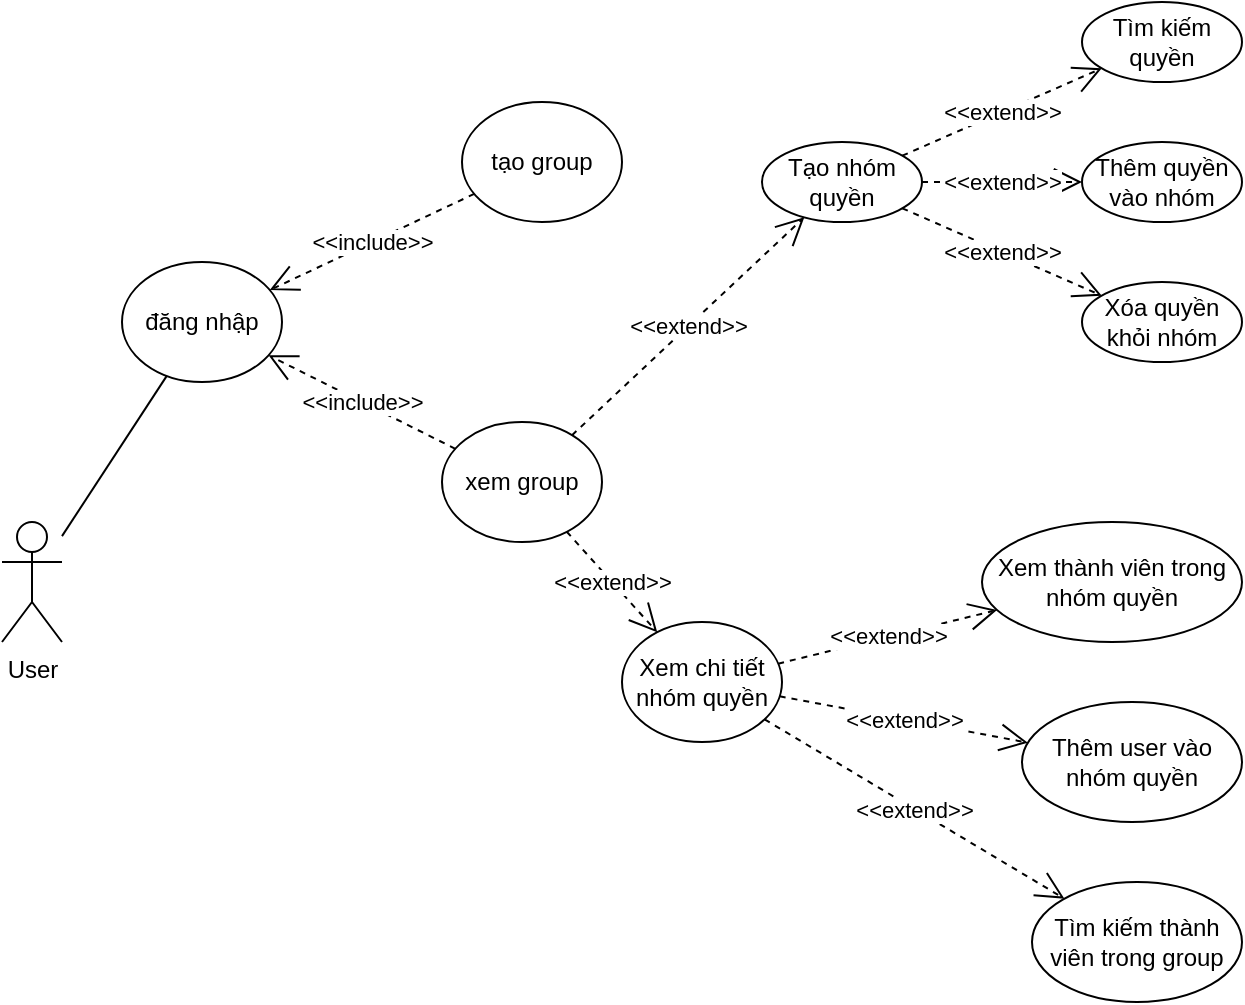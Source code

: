 <mxfile version="24.7.17">
  <diagram name="Page-1" id="amORR1UAQAAutwsOT3tN">
    <mxGraphModel dx="1290" dy="563" grid="1" gridSize="10" guides="1" tooltips="1" connect="1" arrows="1" fold="1" page="1" pageScale="1" pageWidth="850" pageHeight="1100" math="0" shadow="0">
      <root>
        <mxCell id="0" />
        <mxCell id="1" parent="0" />
        <mxCell id="Q4h5YGl_CawJlgQXMVtK-1" value="User" style="shape=umlActor;verticalLabelPosition=bottom;verticalAlign=top;html=1;outlineConnect=0;" vertex="1" parent="1">
          <mxGeometry x="60" y="280" width="30" height="60" as="geometry" />
        </mxCell>
        <mxCell id="Q4h5YGl_CawJlgQXMVtK-3" value="Tạo nhóm quyền" style="ellipse;whiteSpace=wrap;html=1;" vertex="1" parent="1">
          <mxGeometry x="440" y="90" width="80" height="40" as="geometry" />
        </mxCell>
        <mxCell id="Q4h5YGl_CawJlgQXMVtK-4" value="Xem chi tiết nhóm quyền" style="ellipse;whiteSpace=wrap;html=1;" vertex="1" parent="1">
          <mxGeometry x="370" y="330" width="80" height="60" as="geometry" />
        </mxCell>
        <mxCell id="Q4h5YGl_CawJlgQXMVtK-6" value="Thêm quyền vào nhóm" style="ellipse;whiteSpace=wrap;html=1;" vertex="1" parent="1">
          <mxGeometry x="600" y="90" width="80" height="40" as="geometry" />
        </mxCell>
        <mxCell id="Q4h5YGl_CawJlgQXMVtK-7" value="&amp;lt;&amp;lt;extend&amp;gt;&amp;gt;" style="endArrow=open;endSize=12;dashed=1;html=1;rounded=0;strokeColor=default;align=center;verticalAlign=middle;fontFamily=Helvetica;fontSize=11;fontColor=default;labelBackgroundColor=default;edgeStyle=none;" edge="1" parent="1" source="Q4h5YGl_CawJlgQXMVtK-3" target="Q4h5YGl_CawJlgQXMVtK-6">
          <mxGeometry width="160" relative="1" as="geometry">
            <mxPoint x="490" y="269" as="sourcePoint" />
            <mxPoint x="440" y="331" as="targetPoint" />
            <mxPoint as="offset" />
          </mxGeometry>
        </mxCell>
        <mxCell id="Q4h5YGl_CawJlgQXMVtK-8" value="&amp;lt;&amp;lt;extend&amp;gt;&amp;gt;" style="endArrow=open;endSize=12;dashed=1;html=1;rounded=0;strokeColor=default;align=center;verticalAlign=middle;fontFamily=Helvetica;fontSize=11;fontColor=default;labelBackgroundColor=default;edgeStyle=none;" edge="1" parent="1" source="Q4h5YGl_CawJlgQXMVtK-3" target="Q4h5YGl_CawJlgQXMVtK-9">
          <mxGeometry width="160" relative="1" as="geometry">
            <mxPoint x="458" y="163" as="sourcePoint" />
            <mxPoint x="543" y="147" as="targetPoint" />
            <mxPoint as="offset" />
          </mxGeometry>
        </mxCell>
        <mxCell id="Q4h5YGl_CawJlgQXMVtK-9" value="Xóa quyền khỏi nhóm" style="ellipse;whiteSpace=wrap;html=1;" vertex="1" parent="1">
          <mxGeometry x="600" y="160" width="80" height="40" as="geometry" />
        </mxCell>
        <mxCell id="Q4h5YGl_CawJlgQXMVtK-10" value="&amp;lt;&amp;lt;extend&amp;gt;&amp;gt;" style="endArrow=open;endSize=12;dashed=1;html=1;rounded=0;strokeColor=default;align=center;verticalAlign=middle;fontFamily=Helvetica;fontSize=11;fontColor=default;labelBackgroundColor=default;edgeStyle=none;" edge="1" parent="1" source="Q4h5YGl_CawJlgQXMVtK-3" target="Q4h5YGl_CawJlgQXMVtK-11">
          <mxGeometry width="160" relative="1" as="geometry">
            <mxPoint x="458" y="163" as="sourcePoint" />
            <mxPoint x="500" y="70" as="targetPoint" />
            <mxPoint as="offset" />
          </mxGeometry>
        </mxCell>
        <mxCell id="Q4h5YGl_CawJlgQXMVtK-11" value="Tìm kiếm quyền" style="ellipse;whiteSpace=wrap;html=1;" vertex="1" parent="1">
          <mxGeometry x="600" y="20" width="80" height="40" as="geometry" />
        </mxCell>
        <mxCell id="Q4h5YGl_CawJlgQXMVtK-13" value="Thêm user vào nhóm quyền" style="ellipse;whiteSpace=wrap;html=1;" vertex="1" parent="1">
          <mxGeometry x="570" y="370" width="110" height="60" as="geometry" />
        </mxCell>
        <mxCell id="Q4h5YGl_CawJlgQXMVtK-14" value="&amp;lt;&amp;lt;extend&amp;gt;&amp;gt;" style="endArrow=open;endSize=12;dashed=1;html=1;rounded=0;strokeColor=default;align=center;verticalAlign=middle;fontFamily=Helvetica;fontSize=11;fontColor=default;labelBackgroundColor=default;edgeStyle=none;" edge="1" parent="1" source="Q4h5YGl_CawJlgQXMVtK-4" target="Q4h5YGl_CawJlgQXMVtK-13">
          <mxGeometry width="160" relative="1" as="geometry">
            <mxPoint x="456" y="179" as="sourcePoint" />
            <mxPoint x="544" y="201" as="targetPoint" />
            <mxPoint as="offset" />
          </mxGeometry>
        </mxCell>
        <mxCell id="Q4h5YGl_CawJlgQXMVtK-15" value="xem group" style="ellipse;whiteSpace=wrap;html=1;" vertex="1" parent="1">
          <mxGeometry x="280" y="230" width="80" height="60" as="geometry" />
        </mxCell>
        <mxCell id="Q4h5YGl_CawJlgQXMVtK-16" value="&amp;lt;&amp;lt;extend&amp;gt;&amp;gt;" style="endArrow=open;endSize=12;dashed=1;html=1;rounded=0;strokeColor=default;align=center;verticalAlign=middle;fontFamily=Helvetica;fontSize=11;fontColor=default;labelBackgroundColor=default;edgeStyle=none;" edge="1" parent="1" source="Q4h5YGl_CawJlgQXMVtK-15" target="Q4h5YGl_CawJlgQXMVtK-4">
          <mxGeometry width="160" relative="1" as="geometry">
            <mxPoint x="450" y="153" as="sourcePoint" />
            <mxPoint x="550" y="197" as="targetPoint" />
            <mxPoint as="offset" />
          </mxGeometry>
        </mxCell>
        <mxCell id="Q4h5YGl_CawJlgQXMVtK-17" value="&amp;lt;&amp;lt;extend&amp;gt;&amp;gt;" style="endArrow=open;endSize=12;dashed=1;html=1;rounded=0;strokeColor=default;align=center;verticalAlign=middle;fontFamily=Helvetica;fontSize=11;fontColor=default;labelBackgroundColor=default;edgeStyle=none;" edge="1" parent="1" source="Q4h5YGl_CawJlgQXMVtK-15" target="Q4h5YGl_CawJlgQXMVtK-3">
          <mxGeometry width="160" relative="1" as="geometry">
            <mxPoint x="380" y="280" as="sourcePoint" />
            <mxPoint x="440" y="320" as="targetPoint" />
            <mxPoint as="offset" />
          </mxGeometry>
        </mxCell>
        <mxCell id="Q4h5YGl_CawJlgQXMVtK-18" value="Xem thành viên trong nhóm quyền" style="ellipse;whiteSpace=wrap;html=1;" vertex="1" parent="1">
          <mxGeometry x="550" y="280" width="130" height="60" as="geometry" />
        </mxCell>
        <mxCell id="Q4h5YGl_CawJlgQXMVtK-19" value="&amp;lt;&amp;lt;extend&amp;gt;&amp;gt;" style="endArrow=open;endSize=12;dashed=1;html=1;rounded=0;strokeColor=default;align=center;verticalAlign=middle;fontFamily=Helvetica;fontSize=11;fontColor=default;labelBackgroundColor=default;edgeStyle=none;" edge="1" parent="1" source="Q4h5YGl_CawJlgQXMVtK-4" target="Q4h5YGl_CawJlgQXMVtK-18">
          <mxGeometry width="160" relative="1" as="geometry">
            <mxPoint x="370" y="234" as="sourcePoint" />
            <mxPoint x="445" y="139" as="targetPoint" />
            <mxPoint as="offset" />
          </mxGeometry>
        </mxCell>
        <mxCell id="Q4h5YGl_CawJlgQXMVtK-20" value="Tìm kiếm thành viên trong group" style="ellipse;whiteSpace=wrap;html=1;" vertex="1" parent="1">
          <mxGeometry x="575" y="460" width="105" height="60" as="geometry" />
        </mxCell>
        <mxCell id="Q4h5YGl_CawJlgQXMVtK-21" value="&amp;lt;&amp;lt;extend&amp;gt;&amp;gt;" style="endArrow=open;endSize=12;dashed=1;html=1;rounded=0;strokeColor=default;align=center;verticalAlign=middle;fontFamily=Helvetica;fontSize=11;fontColor=default;labelBackgroundColor=default;edgeStyle=none;" edge="1" parent="1" source="Q4h5YGl_CawJlgQXMVtK-4" target="Q4h5YGl_CawJlgQXMVtK-20">
          <mxGeometry width="160" relative="1" as="geometry">
            <mxPoint x="457" y="381" as="sourcePoint" />
            <mxPoint x="537" y="405" as="targetPoint" />
            <mxPoint as="offset" />
          </mxGeometry>
        </mxCell>
        <mxCell id="Q4h5YGl_CawJlgQXMVtK-23" value="tạo group" style="ellipse;whiteSpace=wrap;html=1;" vertex="1" parent="1">
          <mxGeometry x="290" y="70" width="80" height="60" as="geometry" />
        </mxCell>
        <mxCell id="Q4h5YGl_CawJlgQXMVtK-24" value="" style="endArrow=none;html=1;rounded=0;" edge="1" parent="1" source="Q4h5YGl_CawJlgQXMVtK-1" target="Q4h5YGl_CawJlgQXMVtK-25">
          <mxGeometry width="50" height="50" relative="1" as="geometry">
            <mxPoint x="85" y="260" as="sourcePoint" />
            <mxPoint x="300" y="260" as="targetPoint" />
          </mxGeometry>
        </mxCell>
        <mxCell id="Q4h5YGl_CawJlgQXMVtK-25" value="đăng nhập" style="ellipse;whiteSpace=wrap;html=1;" vertex="1" parent="1">
          <mxGeometry x="120" y="150" width="80" height="60" as="geometry" />
        </mxCell>
        <mxCell id="Q4h5YGl_CawJlgQXMVtK-26" value="&amp;lt;&amp;lt;include&amp;gt;&amp;gt;" style="endArrow=open;endSize=12;dashed=1;html=1;rounded=0;strokeColor=default;align=center;verticalAlign=middle;fontFamily=Helvetica;fontSize=11;fontColor=default;labelBackgroundColor=default;edgeStyle=none;" edge="1" parent="1" source="Q4h5YGl_CawJlgQXMVtK-23" target="Q4h5YGl_CawJlgQXMVtK-25">
          <mxGeometry width="160" relative="1" as="geometry">
            <mxPoint x="362" y="235" as="sourcePoint" />
            <mxPoint x="444" y="138" as="targetPoint" />
            <mxPoint as="offset" />
          </mxGeometry>
        </mxCell>
        <mxCell id="Q4h5YGl_CawJlgQXMVtK-27" value="&amp;lt;&amp;lt;include&amp;gt;&amp;gt;" style="endArrow=open;endSize=12;dashed=1;html=1;rounded=0;strokeColor=default;align=center;verticalAlign=middle;fontFamily=Helvetica;fontSize=11;fontColor=default;labelBackgroundColor=default;edgeStyle=none;" edge="1" parent="1" source="Q4h5YGl_CawJlgQXMVtK-15" target="Q4h5YGl_CawJlgQXMVtK-25">
          <mxGeometry width="160" relative="1" as="geometry">
            <mxPoint x="295" y="135" as="sourcePoint" />
            <mxPoint x="205" y="175" as="targetPoint" />
            <mxPoint as="offset" />
          </mxGeometry>
        </mxCell>
      </root>
    </mxGraphModel>
  </diagram>
</mxfile>
